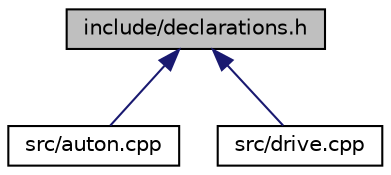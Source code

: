digraph "include/declarations.h"
{
  edge [fontname="Helvetica",fontsize="10",labelfontname="Helvetica",labelfontsize="10"];
  node [fontname="Helvetica",fontsize="10",shape=record];
  Node1 [label="include/declarations.h",height=0.2,width=0.4,color="black", fillcolor="grey75", style="filled", fontcolor="black"];
  Node1 -> Node2 [dir="back",color="midnightblue",fontsize="10",style="solid"];
  Node2 [label="src/auton.cpp",height=0.2,width=0.4,color="black", fillcolor="white", style="filled",URL="$auton_8cpp.html"];
  Node1 -> Node3 [dir="back",color="midnightblue",fontsize="10",style="solid"];
  Node3 [label="src/drive.cpp",height=0.2,width=0.4,color="black", fillcolor="white", style="filled",URL="$drive_8cpp.html"];
}
